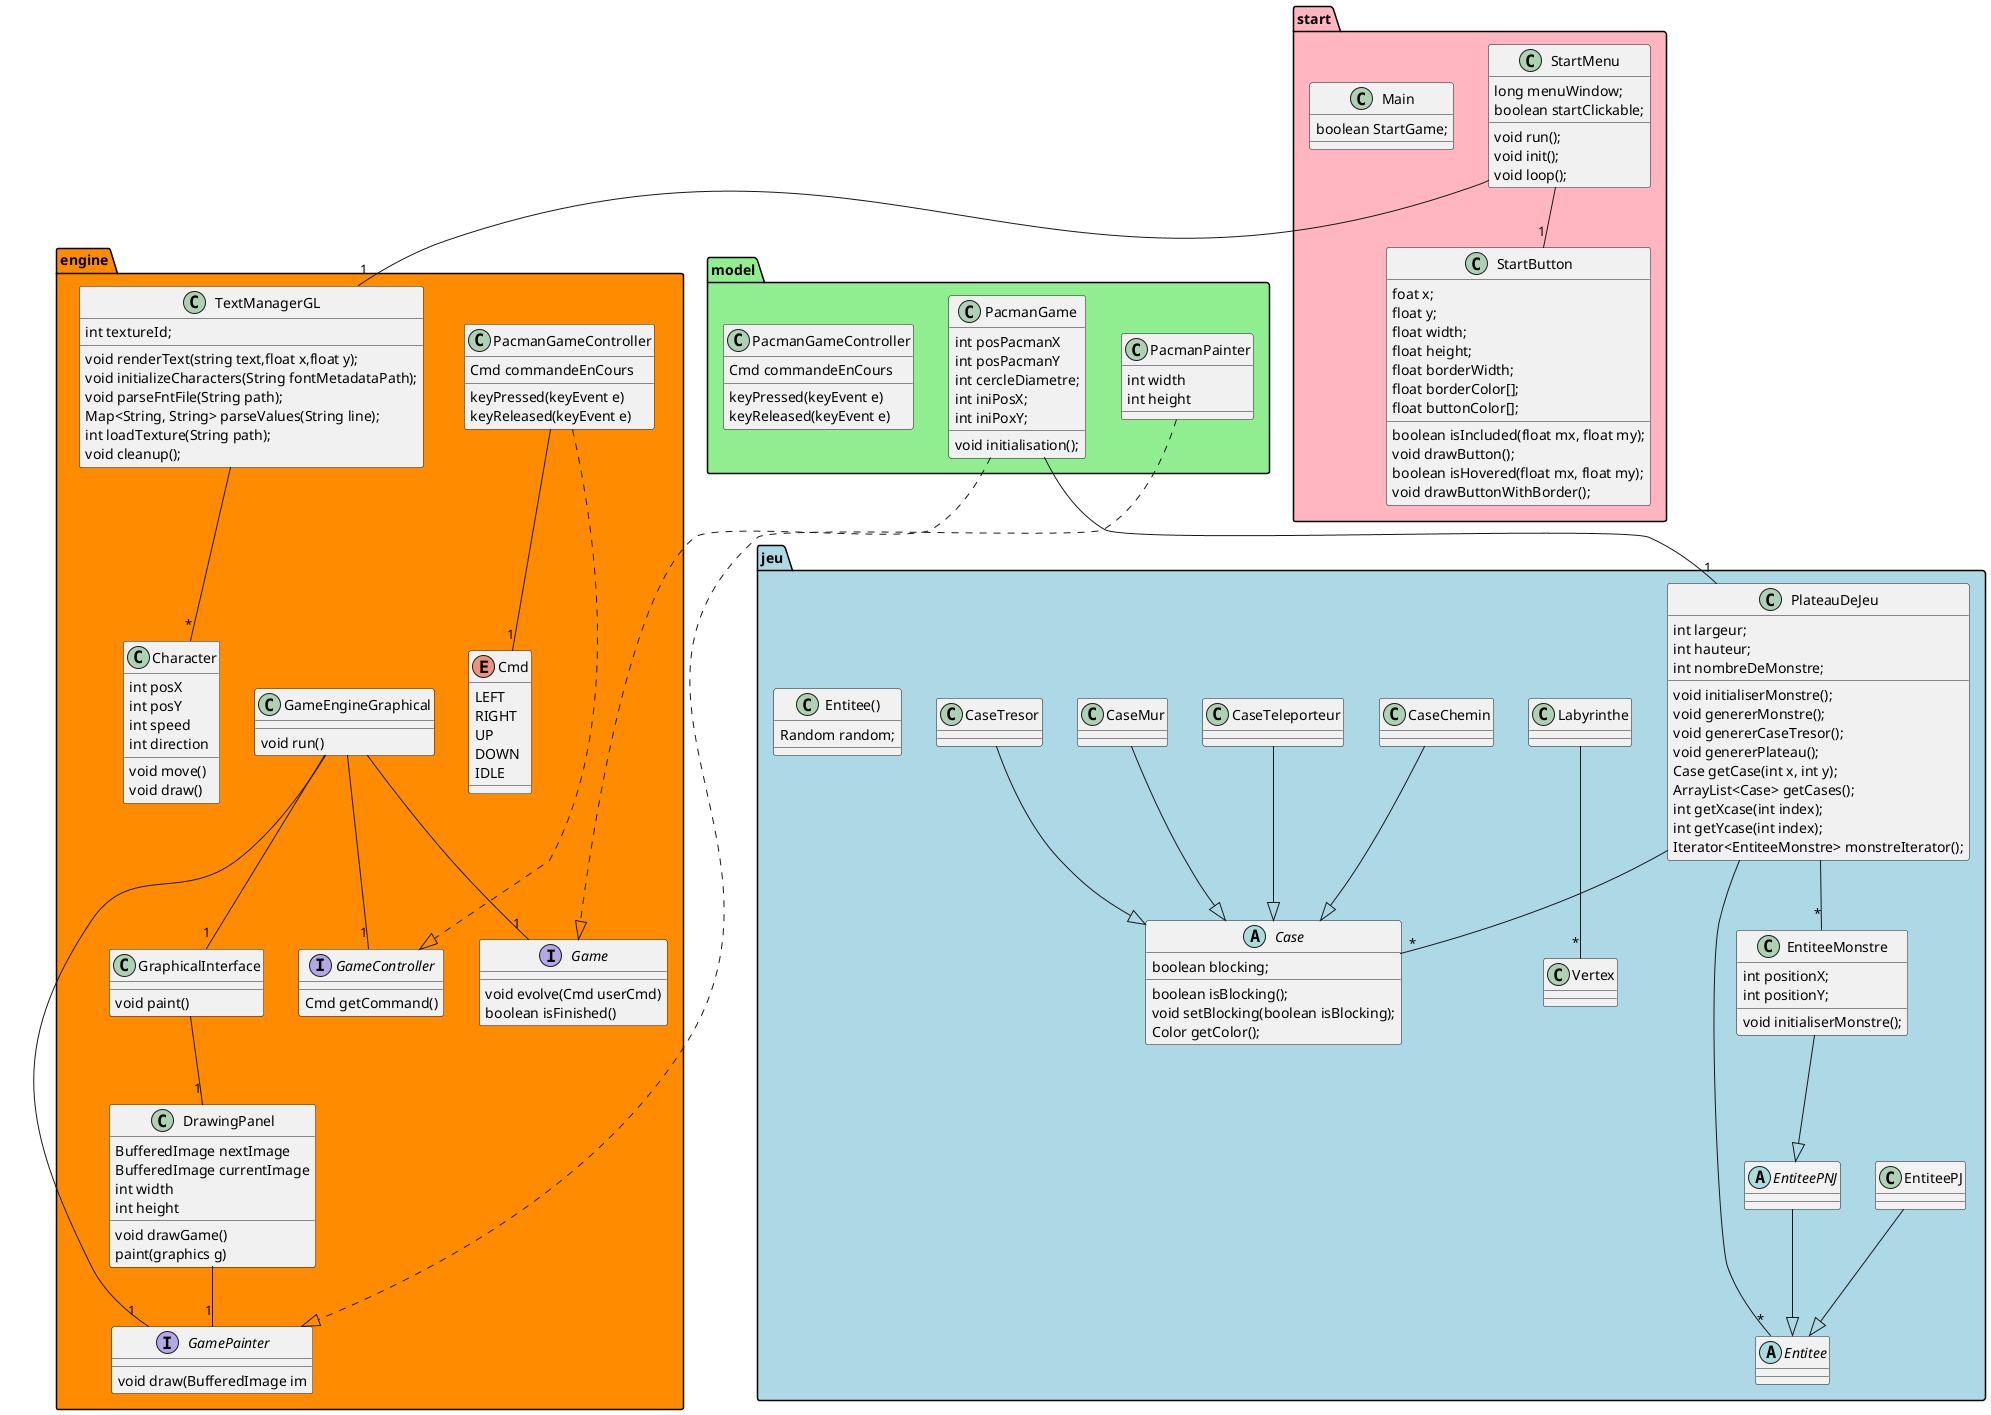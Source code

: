 @startuml

package jeu #LightBlue{
    class CaseMur
    abstract class Entitee
    class EntiteePJ
    abstract class EntiteePNJ
    
    class PlateauDeJeu{
        int largeur;
        int hauteur;
        int nombreDeMonstre;
        void initialiserMonstre();
        void genererMonstre();
        void genererCaseTresor();
        void genererPlateau();
        Case getCase(int x, int y);
        ArrayList<Case> getCases();
        int getXcase(int index);
        int getYcase(int index);
        Iterator<EntiteeMonstre> monstreIterator();
    }

    class Vertex{
    }

    class Labyrinthe{
    }

    abstract class Case{
       boolean blocking;
       boolean isBlocking();
       void setBlocking(boolean isBlocking);
       Color getColor();
    }
    
    class CaseTresor{
    }

    class CaseMur{
    }

    class CaseChemin{
    }

    class CaseTeleporteur{
    }
    
    class Entitee(){
        Random random;
    }
    
    class EntiteeMonstre{
        int positionX;
        int positionY;
        void initialiserMonstre();
    }


    CaseTeleporteur --|> Case
    CaseTresor --|> Case
    CaseMur --|> Case
    CaseChemin --|> Case
    EntiteePNJ --|> Entitee
    EntiteeMonstre --|> EntiteePNJ
    EntiteePJ --|> Entitee

    PlateauDeJeu --"*" Case
    PlateauDeJeu --"*" Entitee
    PlateauDeJeu --"*" EntiteeMonstre
    Labyrinthe --"*" Vertex
}

package model #LightGreen{
    class PacmanGame{
        int posPacmanX
        int posPacmanY
        int cercleDiametre;
        int iniPosX;
        int iniPoxY;
        void initialisation();
    }
    
    class PacmanPainter{
        int width
        int height
    }

    class PacmanGameController{
        Cmd commandeEnCours
        keyPressed(keyEvent e)
        keyReleased(keyEvent e)
    }
}

package engine #DarkOrange{

    enum Cmd{
      LEFT
      RIGHT
      UP
      DOWN
      IDLE
    }
  
    interface Game{
        void evolve(Cmd userCmd)
        boolean isFinished()
    }


    interface GameController{
        Cmd getCommand()
    }

    class PacmanGameController{
        Cmd commandeEnCours
        keyPressed(keyEvent e)
        keyReleased(keyEvent e)
    }

    interface GamePainter{
        void draw(BufferedImage im
    }

    
    class DrawingPanel{
        BufferedImage nextImage
        BufferedImage currentImage
        int width
        int height
        void drawGame()
        paint(graphics g)
    }

    class GraphicalInterface{
        void paint()
    }

    class GameEngineGraphical{
        void run()
    }

    class Character{
        int posX
        int posY
        int speed
        int direction
        void move()
        void draw()
    }

    class TextManagerGL{
        int textureId;
        void renderText(string text,float x,float y);
        void initializeCharacters(String fontMetadataPath);
        void parseFntFile(String path);
        Map<String, String> parseValues(String line);
        int loadTexture(String path);
        void cleanup();
    }
    
    
    TextManagerGL --"*" Character
    PacmanGame -.-|> Game
    PacmanGameController -.-|> GameController
    PacmanPainter -.-|> GamePainter
    PacmanGameController --"1" Cmd

    DrawingPanel --"1" GamePainter
    GraphicalInterface --"1" DrawingPanel

    GameEngineGraphical --"1" GraphicalInterface
    GameEngineGraphical --"1" Game
    GameEngineGraphical --"1" GameController
    GameEngineGraphical --"1" GamePainter
}

PacmanGame --"1" PlateauDeJeu

package start #LightPink{
    class StartMenu{
        long menuWindow;
        boolean startClickable;
        void run();
        void init();
        void loop();
    }

    class StartButton{
        foat x;
        float y;
        float width;
        float height;
        float borderWidth;
        float borderColor[];
        float buttonColor[];
        boolean isIncluded(float mx, float my);
        void drawButton();
        boolean isHovered(float mx, float my);
        void drawButtonWithBorder();
    }

    class Main{
        boolean StartGame;
    }

    StartMenu --"1" StartButton
    StartMenu --"1" TextManagerGL
}



@enduml
